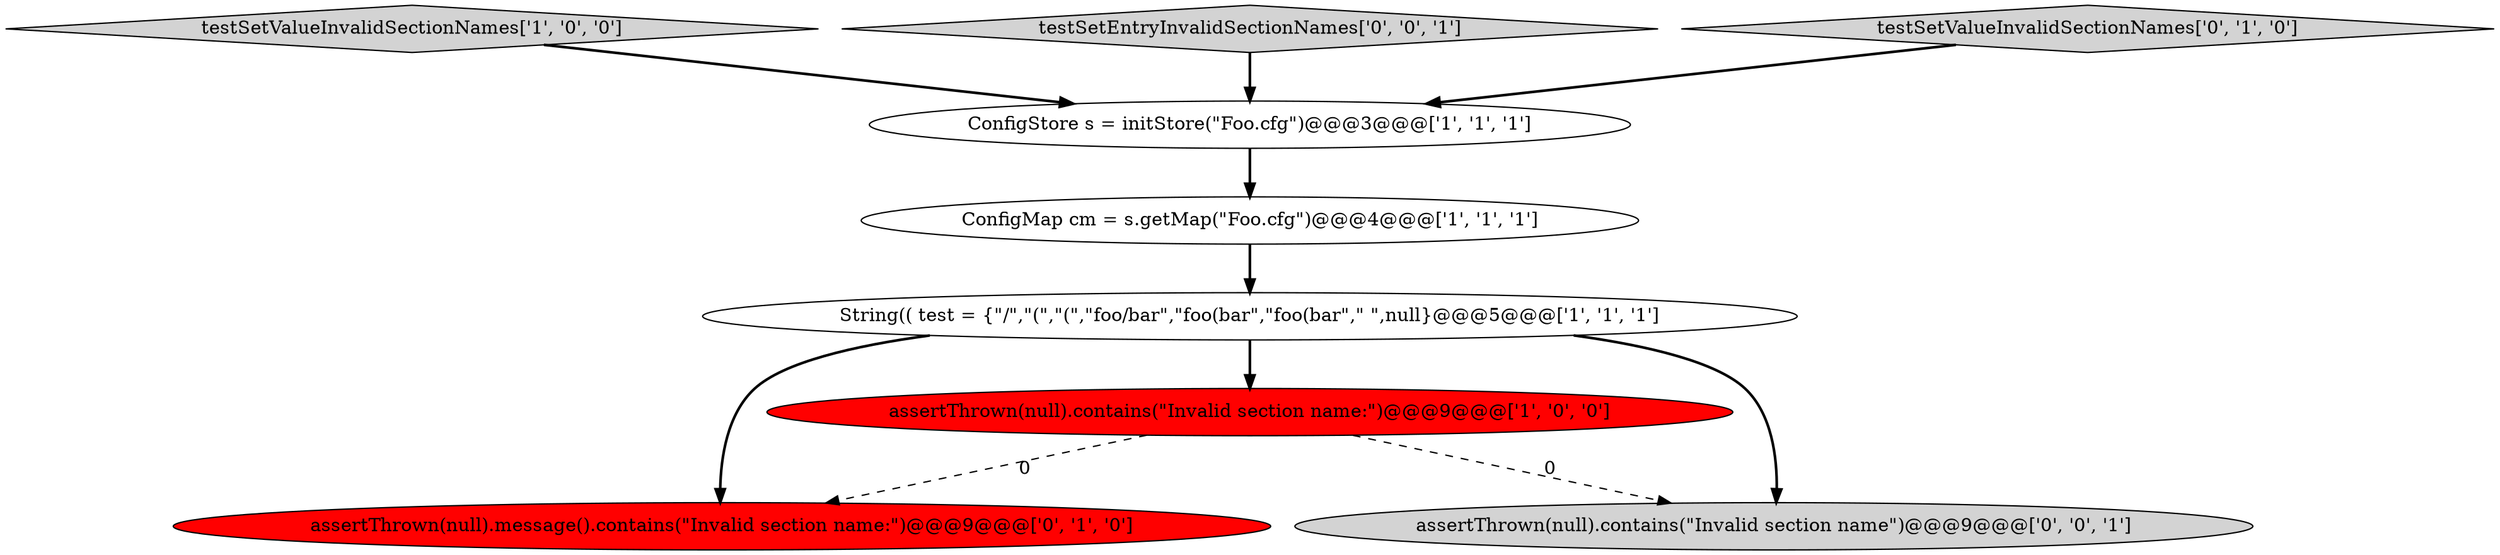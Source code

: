 digraph {
3 [style = filled, label = "testSetValueInvalidSectionNames['1', '0', '0']", fillcolor = lightgray, shape = diamond image = "AAA0AAABBB1BBB"];
5 [style = filled, label = "assertThrown(null).message().contains(\"Invalid section name:\")@@@9@@@['0', '1', '0']", fillcolor = red, shape = ellipse image = "AAA1AAABBB2BBB"];
8 [style = filled, label = "testSetEntryInvalidSectionNames['0', '0', '1']", fillcolor = lightgray, shape = diamond image = "AAA0AAABBB3BBB"];
1 [style = filled, label = "ConfigStore s = initStore(\"Foo.cfg\")@@@3@@@['1', '1', '1']", fillcolor = white, shape = ellipse image = "AAA0AAABBB1BBB"];
4 [style = filled, label = "ConfigMap cm = s.getMap(\"Foo.cfg\")@@@4@@@['1', '1', '1']", fillcolor = white, shape = ellipse image = "AAA0AAABBB1BBB"];
7 [style = filled, label = "assertThrown(null).contains(\"Invalid section name\")@@@9@@@['0', '0', '1']", fillcolor = lightgray, shape = ellipse image = "AAA0AAABBB3BBB"];
0 [style = filled, label = "assertThrown(null).contains(\"Invalid section name:\")@@@9@@@['1', '0', '0']", fillcolor = red, shape = ellipse image = "AAA1AAABBB1BBB"];
6 [style = filled, label = "testSetValueInvalidSectionNames['0', '1', '0']", fillcolor = lightgray, shape = diamond image = "AAA0AAABBB2BBB"];
2 [style = filled, label = "String(( test = {\"/\",\"(\",\"(\",\"foo/bar\",\"foo(bar\",\"foo(bar\",\" \",null}@@@5@@@['1', '1', '1']", fillcolor = white, shape = ellipse image = "AAA0AAABBB1BBB"];
8->1 [style = bold, label=""];
6->1 [style = bold, label=""];
1->4 [style = bold, label=""];
2->0 [style = bold, label=""];
4->2 [style = bold, label=""];
2->7 [style = bold, label=""];
3->1 [style = bold, label=""];
0->5 [style = dashed, label="0"];
0->7 [style = dashed, label="0"];
2->5 [style = bold, label=""];
}
